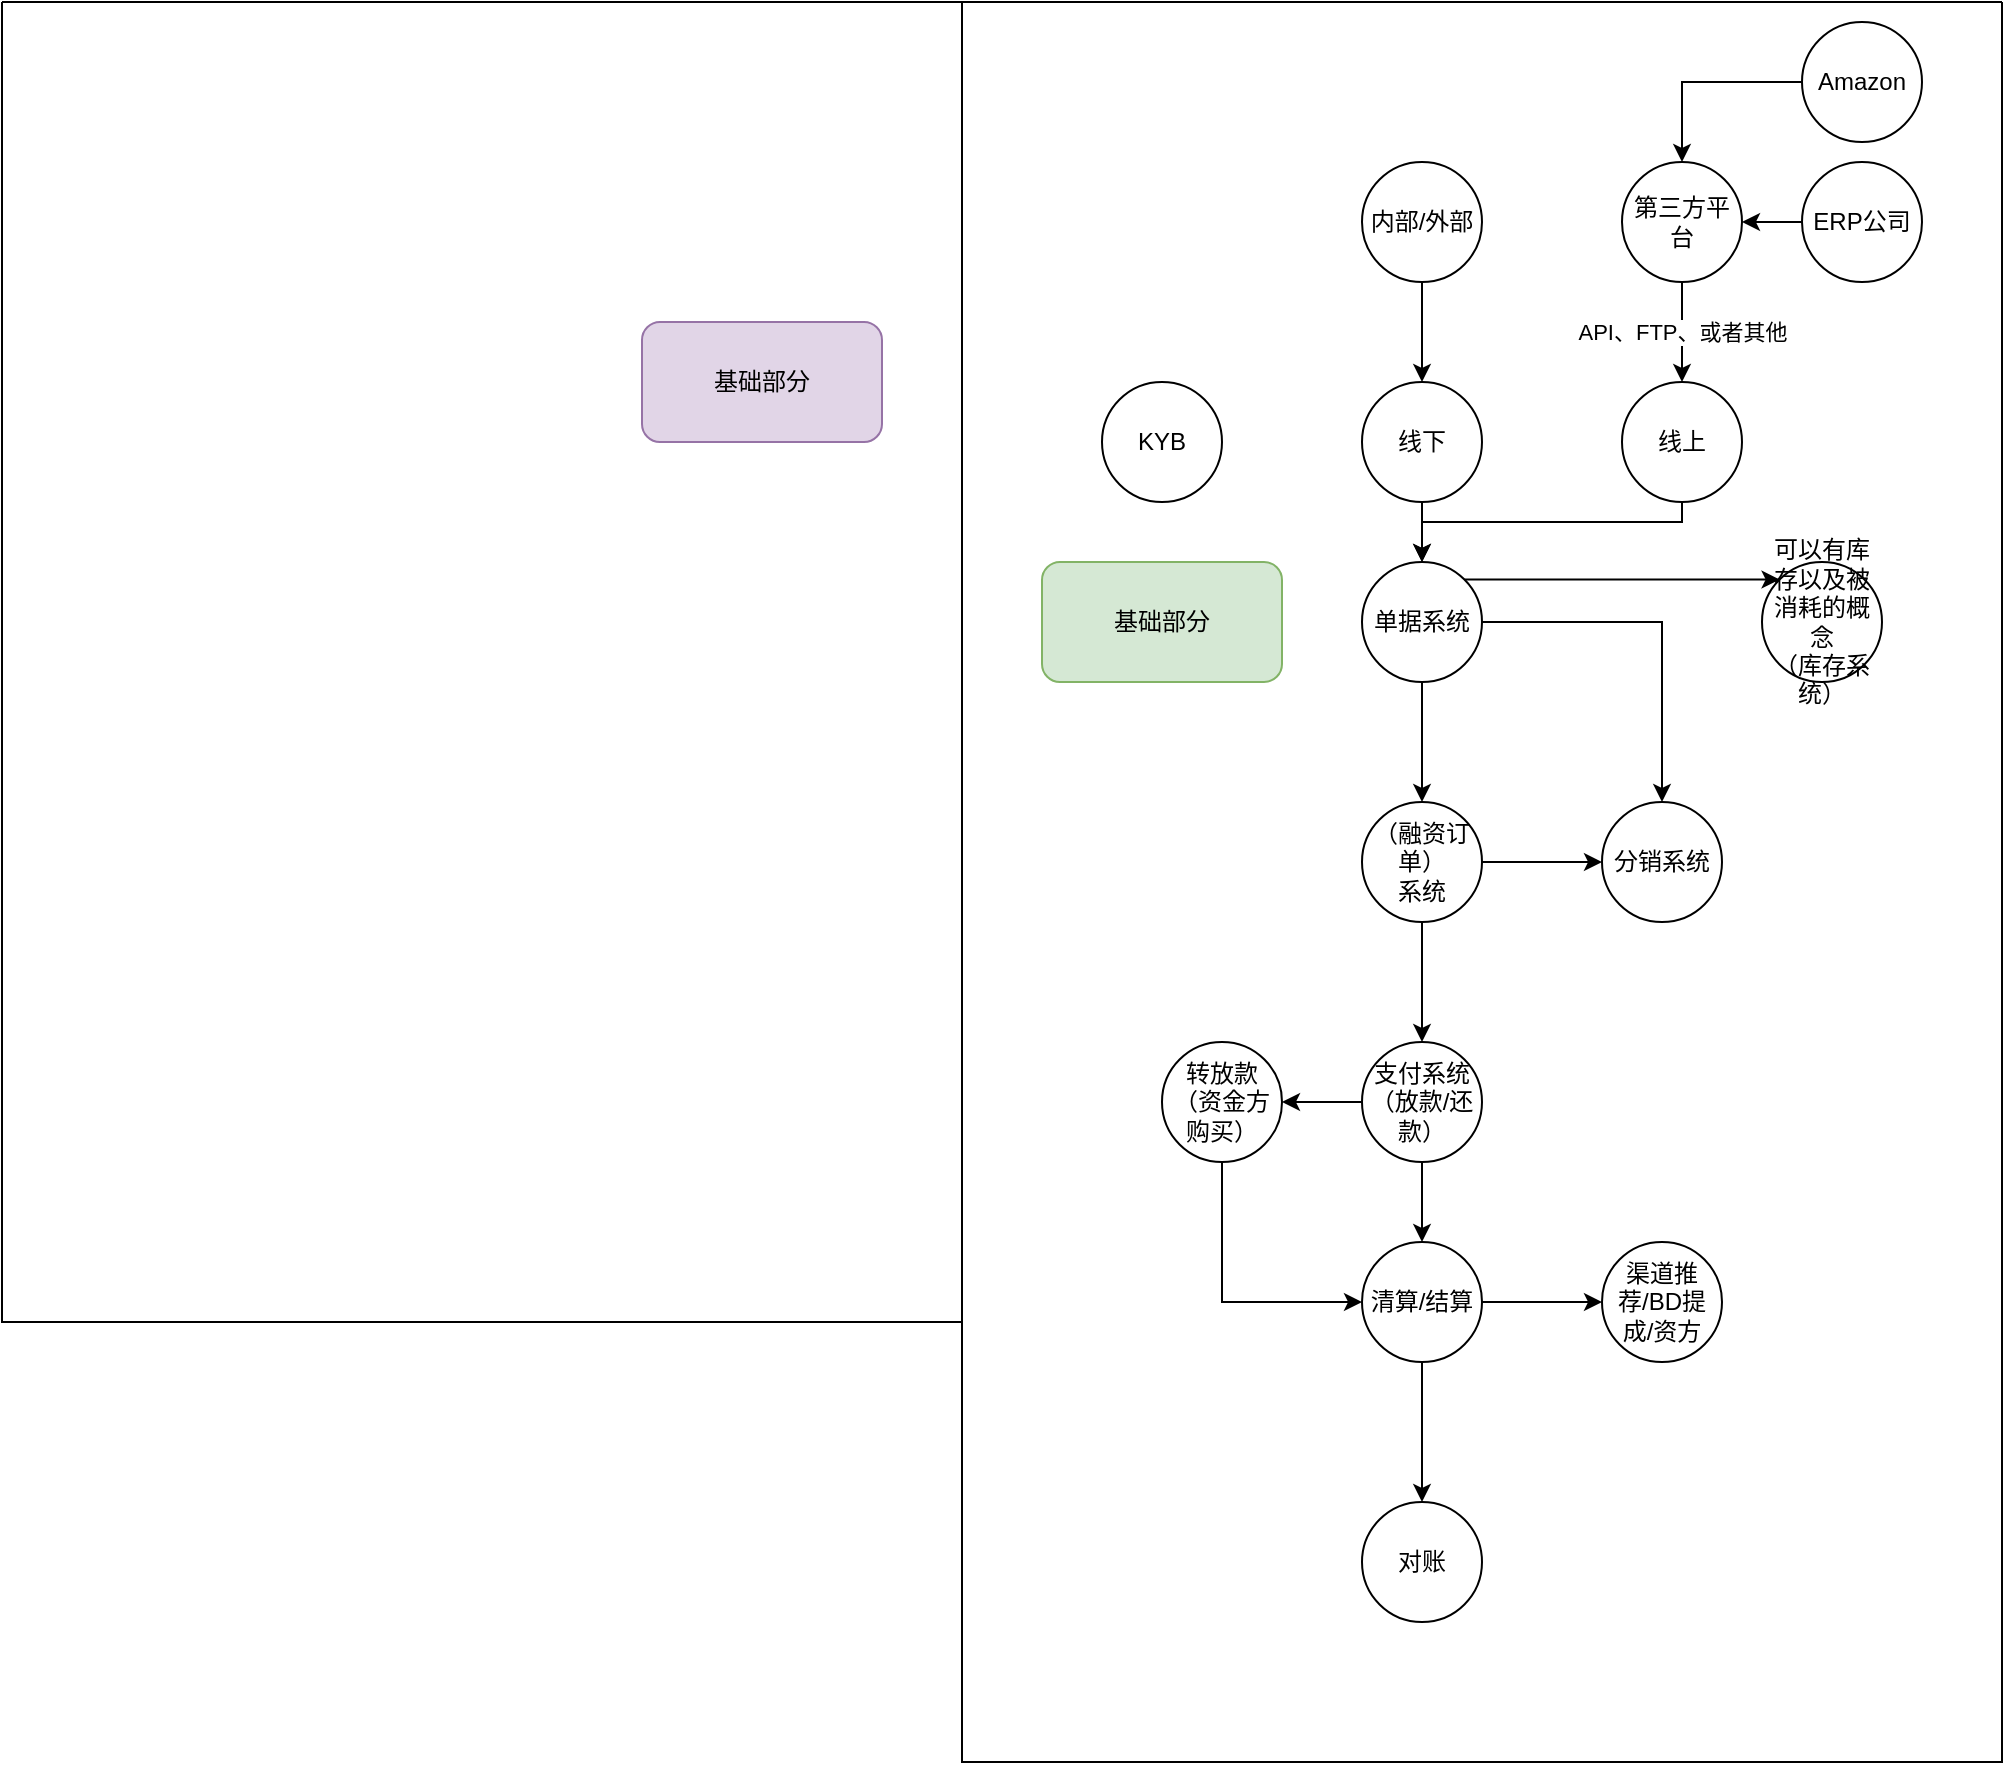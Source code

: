 <mxfile version="21.6.2" type="github">
  <diagram name="第 1 页" id="DsP0ySoP5KuVm8gyESEJ">
    <mxGraphModel dx="1687" dy="874" grid="1" gridSize="10" guides="1" tooltips="1" connect="1" arrows="1" fold="1" page="1" pageScale="1" pageWidth="827" pageHeight="1169" math="0" shadow="0">
      <root>
        <mxCell id="0" />
        <mxCell id="1" parent="0" />
        <mxCell id="JTM_hWVtwOP50AUBhIqX-2" value="" style="swimlane;startSize=0;" parent="1" vertex="1">
          <mxGeometry x="80" y="80" width="480" height="660" as="geometry" />
        </mxCell>
        <mxCell id="JTM_hWVtwOP50AUBhIqX-4" value="基础部分" style="rounded=1;whiteSpace=wrap;html=1;fillColor=#e1d5e7;strokeColor=#9673a6;" parent="JTM_hWVtwOP50AUBhIqX-2" vertex="1">
          <mxGeometry x="320" y="160" width="120" height="60" as="geometry" />
        </mxCell>
        <mxCell id="JTM_hWVtwOP50AUBhIqX-3" value="" style="swimlane;startSize=0;" parent="1" vertex="1">
          <mxGeometry x="560" y="80" width="520" height="880" as="geometry" />
        </mxCell>
        <mxCell id="JTM_hWVtwOP50AUBhIqX-5" value="基础部分" style="rounded=1;whiteSpace=wrap;html=1;fillColor=#d5e8d4;strokeColor=#82b366;" parent="JTM_hWVtwOP50AUBhIqX-3" vertex="1">
          <mxGeometry x="40" y="280" width="120" height="60" as="geometry" />
        </mxCell>
        <mxCell id="dblVW6kIsXTNqUXVf4vE-14" style="edgeStyle=orthogonalEdgeStyle;rounded=0;orthogonalLoop=1;jettySize=auto;html=1;exitX=0.5;exitY=1;exitDx=0;exitDy=0;entryX=0.5;entryY=0;entryDx=0;entryDy=0;" edge="1" parent="JTM_hWVtwOP50AUBhIqX-3" source="JTM_hWVtwOP50AUBhIqX-7" target="JTM_hWVtwOP50AUBhIqX-8">
          <mxGeometry relative="1" as="geometry" />
        </mxCell>
        <mxCell id="dblVW6kIsXTNqUXVf4vE-16" style="edgeStyle=orthogonalEdgeStyle;rounded=0;orthogonalLoop=1;jettySize=auto;html=1;exitX=1;exitY=0.5;exitDx=0;exitDy=0;entryX=0.5;entryY=0;entryDx=0;entryDy=0;" edge="1" parent="JTM_hWVtwOP50AUBhIqX-3" source="JTM_hWVtwOP50AUBhIqX-7" target="dblVW6kIsXTNqUXVf4vE-15">
          <mxGeometry relative="1" as="geometry" />
        </mxCell>
        <mxCell id="dblVW6kIsXTNqUXVf4vE-19" style="edgeStyle=orthogonalEdgeStyle;rounded=0;orthogonalLoop=1;jettySize=auto;html=1;exitX=1;exitY=0;exitDx=0;exitDy=0;entryX=0;entryY=0;entryDx=0;entryDy=0;" edge="1" parent="JTM_hWVtwOP50AUBhIqX-3" source="JTM_hWVtwOP50AUBhIqX-7" target="dblVW6kIsXTNqUXVf4vE-18">
          <mxGeometry relative="1" as="geometry" />
        </mxCell>
        <mxCell id="JTM_hWVtwOP50AUBhIqX-7" value="单据系统" style="ellipse;whiteSpace=wrap;html=1;aspect=fixed;" parent="JTM_hWVtwOP50AUBhIqX-3" vertex="1">
          <mxGeometry x="200" y="280" width="60" height="60" as="geometry" />
        </mxCell>
        <mxCell id="dblVW6kIsXTNqUXVf4vE-17" style="edgeStyle=orthogonalEdgeStyle;rounded=0;orthogonalLoop=1;jettySize=auto;html=1;exitX=1;exitY=0.5;exitDx=0;exitDy=0;entryX=0;entryY=0.5;entryDx=0;entryDy=0;" edge="1" parent="JTM_hWVtwOP50AUBhIqX-3" source="JTM_hWVtwOP50AUBhIqX-8" target="dblVW6kIsXTNqUXVf4vE-15">
          <mxGeometry relative="1" as="geometry" />
        </mxCell>
        <mxCell id="dblVW6kIsXTNqUXVf4vE-23" style="edgeStyle=orthogonalEdgeStyle;rounded=0;orthogonalLoop=1;jettySize=auto;html=1;exitX=0.5;exitY=1;exitDx=0;exitDy=0;" edge="1" parent="JTM_hWVtwOP50AUBhIqX-3" source="JTM_hWVtwOP50AUBhIqX-8" target="dblVW6kIsXTNqUXVf4vE-21">
          <mxGeometry relative="1" as="geometry" />
        </mxCell>
        <mxCell id="JTM_hWVtwOP50AUBhIqX-8" value="（融资订单）&lt;br&gt;系统" style="ellipse;whiteSpace=wrap;html=1;aspect=fixed;" parent="JTM_hWVtwOP50AUBhIqX-3" vertex="1">
          <mxGeometry x="200" y="400" width="60" height="60" as="geometry" />
        </mxCell>
        <mxCell id="dblVW6kIsXTNqUXVf4vE-5" style="edgeStyle=orthogonalEdgeStyle;rounded=0;orthogonalLoop=1;jettySize=auto;html=1;exitX=0.5;exitY=1;exitDx=0;exitDy=0;entryX=0.5;entryY=0;entryDx=0;entryDy=0;" edge="1" parent="JTM_hWVtwOP50AUBhIqX-3" source="dblVW6kIsXTNqUXVf4vE-1" target="JTM_hWVtwOP50AUBhIqX-7">
          <mxGeometry relative="1" as="geometry" />
        </mxCell>
        <mxCell id="dblVW6kIsXTNqUXVf4vE-1" value="线下" style="ellipse;whiteSpace=wrap;html=1;aspect=fixed;" vertex="1" parent="JTM_hWVtwOP50AUBhIqX-3">
          <mxGeometry x="200" y="190" width="60" height="60" as="geometry" />
        </mxCell>
        <mxCell id="dblVW6kIsXTNqUXVf4vE-4" style="edgeStyle=orthogonalEdgeStyle;rounded=0;orthogonalLoop=1;jettySize=auto;html=1;exitX=0.5;exitY=1;exitDx=0;exitDy=0;" edge="1" parent="JTM_hWVtwOP50AUBhIqX-3" source="dblVW6kIsXTNqUXVf4vE-2" target="dblVW6kIsXTNqUXVf4vE-1">
          <mxGeometry relative="1" as="geometry" />
        </mxCell>
        <mxCell id="dblVW6kIsXTNqUXVf4vE-2" value="内部/外部" style="ellipse;whiteSpace=wrap;html=1;aspect=fixed;" vertex="1" parent="JTM_hWVtwOP50AUBhIqX-3">
          <mxGeometry x="200" y="80" width="60" height="60" as="geometry" />
        </mxCell>
        <mxCell id="dblVW6kIsXTNqUXVf4vE-6" style="edgeStyle=orthogonalEdgeStyle;rounded=0;orthogonalLoop=1;jettySize=auto;html=1;exitX=0.5;exitY=1;exitDx=0;exitDy=0;entryX=0.5;entryY=0;entryDx=0;entryDy=0;" edge="1" parent="JTM_hWVtwOP50AUBhIqX-3" source="dblVW6kIsXTNqUXVf4vE-3" target="JTM_hWVtwOP50AUBhIqX-7">
          <mxGeometry relative="1" as="geometry">
            <Array as="points">
              <mxPoint x="360" y="260" />
              <mxPoint x="230" y="260" />
            </Array>
          </mxGeometry>
        </mxCell>
        <mxCell id="dblVW6kIsXTNqUXVf4vE-3" value="线上" style="ellipse;whiteSpace=wrap;html=1;aspect=fixed;" vertex="1" parent="JTM_hWVtwOP50AUBhIqX-3">
          <mxGeometry x="330" y="190" width="60" height="60" as="geometry" />
        </mxCell>
        <mxCell id="dblVW6kIsXTNqUXVf4vE-8" value="API、FTP、或者其他" style="edgeStyle=orthogonalEdgeStyle;rounded=0;orthogonalLoop=1;jettySize=auto;html=1;exitX=0.5;exitY=1;exitDx=0;exitDy=0;entryX=0.5;entryY=0;entryDx=0;entryDy=0;" edge="1" parent="JTM_hWVtwOP50AUBhIqX-3" source="dblVW6kIsXTNqUXVf4vE-7" target="dblVW6kIsXTNqUXVf4vE-3">
          <mxGeometry relative="1" as="geometry" />
        </mxCell>
        <mxCell id="dblVW6kIsXTNqUXVf4vE-7" value="第三方平台" style="ellipse;whiteSpace=wrap;html=1;aspect=fixed;" vertex="1" parent="JTM_hWVtwOP50AUBhIqX-3">
          <mxGeometry x="330" y="80" width="60" height="60" as="geometry" />
        </mxCell>
        <mxCell id="dblVW6kIsXTNqUXVf4vE-11" style="edgeStyle=orthogonalEdgeStyle;rounded=0;orthogonalLoop=1;jettySize=auto;html=1;exitX=0;exitY=0.5;exitDx=0;exitDy=0;" edge="1" parent="JTM_hWVtwOP50AUBhIqX-3" source="dblVW6kIsXTNqUXVf4vE-9" target="dblVW6kIsXTNqUXVf4vE-7">
          <mxGeometry relative="1" as="geometry" />
        </mxCell>
        <mxCell id="dblVW6kIsXTNqUXVf4vE-9" value="Amazon" style="ellipse;whiteSpace=wrap;html=1;aspect=fixed;" vertex="1" parent="JTM_hWVtwOP50AUBhIqX-3">
          <mxGeometry x="420" y="10" width="60" height="60" as="geometry" />
        </mxCell>
        <mxCell id="dblVW6kIsXTNqUXVf4vE-12" style="edgeStyle=orthogonalEdgeStyle;rounded=0;orthogonalLoop=1;jettySize=auto;html=1;exitX=0;exitY=0.5;exitDx=0;exitDy=0;entryX=1;entryY=0.5;entryDx=0;entryDy=0;" edge="1" parent="JTM_hWVtwOP50AUBhIqX-3" source="dblVW6kIsXTNqUXVf4vE-10" target="dblVW6kIsXTNqUXVf4vE-7">
          <mxGeometry relative="1" as="geometry" />
        </mxCell>
        <mxCell id="dblVW6kIsXTNqUXVf4vE-10" value="ERP公司" style="ellipse;whiteSpace=wrap;html=1;aspect=fixed;" vertex="1" parent="JTM_hWVtwOP50AUBhIqX-3">
          <mxGeometry x="420" y="80" width="60" height="60" as="geometry" />
        </mxCell>
        <mxCell id="dblVW6kIsXTNqUXVf4vE-15" value="分销系统" style="ellipse;whiteSpace=wrap;html=1;aspect=fixed;" vertex="1" parent="JTM_hWVtwOP50AUBhIqX-3">
          <mxGeometry x="320" y="400" width="60" height="60" as="geometry" />
        </mxCell>
        <mxCell id="dblVW6kIsXTNqUXVf4vE-18" value="可以有库存以及被消耗的概念&lt;br&gt;（库存系统）" style="ellipse;whiteSpace=wrap;html=1;aspect=fixed;" vertex="1" parent="JTM_hWVtwOP50AUBhIqX-3">
          <mxGeometry x="400" y="280" width="60" height="60" as="geometry" />
        </mxCell>
        <mxCell id="dblVW6kIsXTNqUXVf4vE-20" value="KYB" style="ellipse;whiteSpace=wrap;html=1;aspect=fixed;" vertex="1" parent="JTM_hWVtwOP50AUBhIqX-3">
          <mxGeometry x="70" y="190" width="60" height="60" as="geometry" />
        </mxCell>
        <mxCell id="dblVW6kIsXTNqUXVf4vE-25" style="edgeStyle=orthogonalEdgeStyle;rounded=0;orthogonalLoop=1;jettySize=auto;html=1;exitX=0.5;exitY=1;exitDx=0;exitDy=0;" edge="1" parent="JTM_hWVtwOP50AUBhIqX-3" source="dblVW6kIsXTNqUXVf4vE-21" target="dblVW6kIsXTNqUXVf4vE-24">
          <mxGeometry relative="1" as="geometry" />
        </mxCell>
        <mxCell id="dblVW6kIsXTNqUXVf4vE-30" style="edgeStyle=orthogonalEdgeStyle;rounded=0;orthogonalLoop=1;jettySize=auto;html=1;exitX=0;exitY=0.5;exitDx=0;exitDy=0;entryX=1;entryY=0.5;entryDx=0;entryDy=0;" edge="1" parent="JTM_hWVtwOP50AUBhIqX-3" source="dblVW6kIsXTNqUXVf4vE-21" target="dblVW6kIsXTNqUXVf4vE-22">
          <mxGeometry relative="1" as="geometry" />
        </mxCell>
        <mxCell id="dblVW6kIsXTNqUXVf4vE-21" value="支付系统（放款/还款）" style="ellipse;whiteSpace=wrap;html=1;aspect=fixed;" vertex="1" parent="JTM_hWVtwOP50AUBhIqX-3">
          <mxGeometry x="200" y="520" width="60" height="60" as="geometry" />
        </mxCell>
        <mxCell id="dblVW6kIsXTNqUXVf4vE-31" style="edgeStyle=orthogonalEdgeStyle;rounded=0;orthogonalLoop=1;jettySize=auto;html=1;exitX=0.5;exitY=1;exitDx=0;exitDy=0;entryX=0;entryY=0.5;entryDx=0;entryDy=0;" edge="1" parent="JTM_hWVtwOP50AUBhIqX-3" source="dblVW6kIsXTNqUXVf4vE-22" target="dblVW6kIsXTNqUXVf4vE-24">
          <mxGeometry relative="1" as="geometry" />
        </mxCell>
        <mxCell id="dblVW6kIsXTNqUXVf4vE-22" value="转放款&lt;br&gt;（资金方购买）" style="ellipse;whiteSpace=wrap;html=1;aspect=fixed;" vertex="1" parent="JTM_hWVtwOP50AUBhIqX-3">
          <mxGeometry x="100" y="520" width="60" height="60" as="geometry" />
        </mxCell>
        <mxCell id="dblVW6kIsXTNqUXVf4vE-27" style="edgeStyle=orthogonalEdgeStyle;rounded=0;orthogonalLoop=1;jettySize=auto;html=1;exitX=1;exitY=0.5;exitDx=0;exitDy=0;entryX=0;entryY=0.5;entryDx=0;entryDy=0;" edge="1" parent="JTM_hWVtwOP50AUBhIqX-3" source="dblVW6kIsXTNqUXVf4vE-24" target="dblVW6kIsXTNqUXVf4vE-26">
          <mxGeometry relative="1" as="geometry" />
        </mxCell>
        <mxCell id="dblVW6kIsXTNqUXVf4vE-24" value="清算/结算" style="ellipse;whiteSpace=wrap;html=1;aspect=fixed;" vertex="1" parent="JTM_hWVtwOP50AUBhIqX-3">
          <mxGeometry x="200" y="620" width="60" height="60" as="geometry" />
        </mxCell>
        <mxCell id="dblVW6kIsXTNqUXVf4vE-26" value="渠道推荐/BD提成/资方" style="ellipse;whiteSpace=wrap;html=1;aspect=fixed;" vertex="1" parent="JTM_hWVtwOP50AUBhIqX-3">
          <mxGeometry x="320" y="620" width="60" height="60" as="geometry" />
        </mxCell>
        <mxCell id="dblVW6kIsXTNqUXVf4vE-28" value="对账" style="ellipse;whiteSpace=wrap;html=1;aspect=fixed;" vertex="1" parent="1">
          <mxGeometry x="760" y="830" width="60" height="60" as="geometry" />
        </mxCell>
        <mxCell id="dblVW6kIsXTNqUXVf4vE-29" style="edgeStyle=orthogonalEdgeStyle;rounded=0;orthogonalLoop=1;jettySize=auto;html=1;exitX=0.5;exitY=1;exitDx=0;exitDy=0;" edge="1" parent="1" source="dblVW6kIsXTNqUXVf4vE-24" target="dblVW6kIsXTNqUXVf4vE-28">
          <mxGeometry relative="1" as="geometry" />
        </mxCell>
      </root>
    </mxGraphModel>
  </diagram>
</mxfile>
